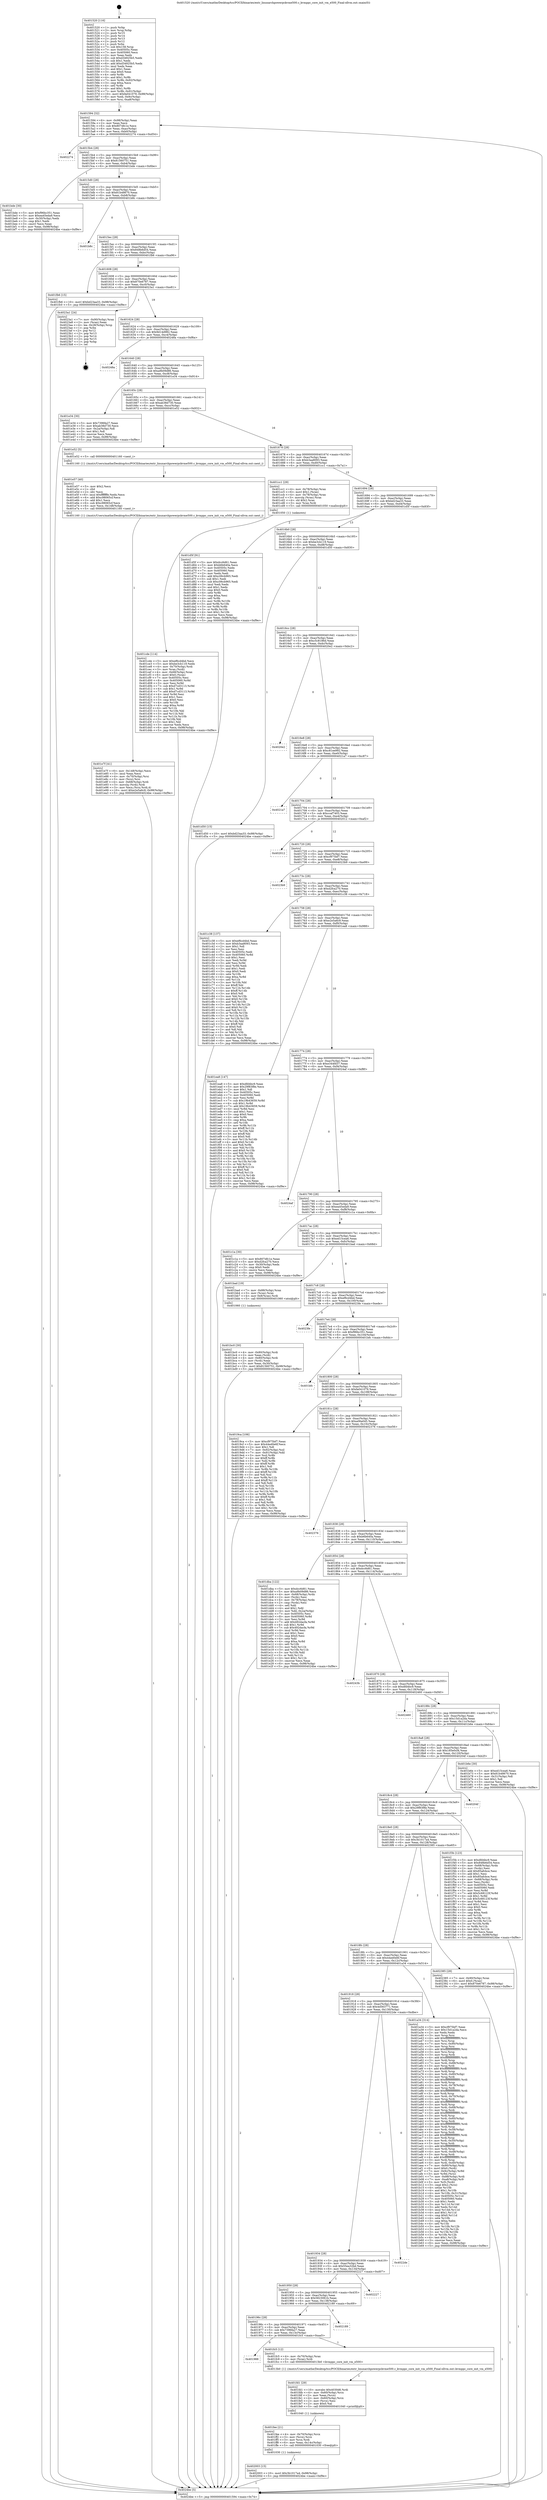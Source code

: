 digraph "0x401520" {
  label = "0x401520 (/mnt/c/Users/mathe/Desktop/tcc/POCII/binaries/extr_linuxarchpowerpckvme500.c_kvmppc_core_init_vm_e500_Final-ollvm.out::main(0))"
  labelloc = "t"
  node[shape=record]

  Entry [label="",width=0.3,height=0.3,shape=circle,fillcolor=black,style=filled]
  "0x401594" [label="{
     0x401594 [32]\l
     | [instrs]\l
     &nbsp;&nbsp;0x401594 \<+6\>: mov -0x98(%rbp),%eax\l
     &nbsp;&nbsp;0x40159a \<+2\>: mov %eax,%ecx\l
     &nbsp;&nbsp;0x40159c \<+6\>: sub $0x807dfc1e,%ecx\l
     &nbsp;&nbsp;0x4015a2 \<+6\>: mov %eax,-0xac(%rbp)\l
     &nbsp;&nbsp;0x4015a8 \<+6\>: mov %ecx,-0xb0(%rbp)\l
     &nbsp;&nbsp;0x4015ae \<+6\>: je 0000000000402274 \<main+0xd54\>\l
  }"]
  "0x402274" [label="{
     0x402274\l
  }", style=dashed]
  "0x4015b4" [label="{
     0x4015b4 [28]\l
     | [instrs]\l
     &nbsp;&nbsp;0x4015b4 \<+5\>: jmp 00000000004015b9 \<main+0x99\>\l
     &nbsp;&nbsp;0x4015b9 \<+6\>: mov -0xac(%rbp),%eax\l
     &nbsp;&nbsp;0x4015bf \<+5\>: sub $0x81560751,%eax\l
     &nbsp;&nbsp;0x4015c4 \<+6\>: mov %eax,-0xb4(%rbp)\l
     &nbsp;&nbsp;0x4015ca \<+6\>: je 0000000000401bde \<main+0x6be\>\l
  }"]
  Exit [label="",width=0.3,height=0.3,shape=circle,fillcolor=black,style=filled,peripheries=2]
  "0x401bde" [label="{
     0x401bde [30]\l
     | [instrs]\l
     &nbsp;&nbsp;0x401bde \<+5\>: mov $0xf96bc351,%eax\l
     &nbsp;&nbsp;0x401be3 \<+5\>: mov $0xea45eda9,%ecx\l
     &nbsp;&nbsp;0x401be8 \<+3\>: mov -0x30(%rbp),%edx\l
     &nbsp;&nbsp;0x401beb \<+3\>: cmp $0x1,%edx\l
     &nbsp;&nbsp;0x401bee \<+3\>: cmovl %ecx,%eax\l
     &nbsp;&nbsp;0x401bf1 \<+6\>: mov %eax,-0x98(%rbp)\l
     &nbsp;&nbsp;0x401bf7 \<+5\>: jmp 00000000004024be \<main+0xf9e\>\l
  }"]
  "0x4015d0" [label="{
     0x4015d0 [28]\l
     | [instrs]\l
     &nbsp;&nbsp;0x4015d0 \<+5\>: jmp 00000000004015d5 \<main+0xb5\>\l
     &nbsp;&nbsp;0x4015d5 \<+6\>: mov -0xac(%rbp),%eax\l
     &nbsp;&nbsp;0x4015db \<+5\>: sub $0x81b48670,%eax\l
     &nbsp;&nbsp;0x4015e0 \<+6\>: mov %eax,-0xb8(%rbp)\l
     &nbsp;&nbsp;0x4015e6 \<+6\>: je 0000000000401b8c \<main+0x66c\>\l
  }"]
  "0x402003" [label="{
     0x402003 [15]\l
     | [instrs]\l
     &nbsp;&nbsp;0x402003 \<+10\>: movl $0x3b1017a4,-0x98(%rbp)\l
     &nbsp;&nbsp;0x40200d \<+5\>: jmp 00000000004024be \<main+0xf9e\>\l
  }"]
  "0x401b8c" [label="{
     0x401b8c\l
  }", style=dashed]
  "0x4015ec" [label="{
     0x4015ec [28]\l
     | [instrs]\l
     &nbsp;&nbsp;0x4015ec \<+5\>: jmp 00000000004015f1 \<main+0xd1\>\l
     &nbsp;&nbsp;0x4015f1 \<+6\>: mov -0xac(%rbp),%eax\l
     &nbsp;&nbsp;0x4015f7 \<+5\>: sub $0x848b6d54,%eax\l
     &nbsp;&nbsp;0x4015fc \<+6\>: mov %eax,-0xbc(%rbp)\l
     &nbsp;&nbsp;0x401602 \<+6\>: je 0000000000401fb6 \<main+0xa96\>\l
  }"]
  "0x401fee" [label="{
     0x401fee [21]\l
     | [instrs]\l
     &nbsp;&nbsp;0x401fee \<+4\>: mov -0x70(%rbp),%rcx\l
     &nbsp;&nbsp;0x401ff2 \<+3\>: mov (%rcx),%rcx\l
     &nbsp;&nbsp;0x401ff5 \<+3\>: mov %rcx,%rdi\l
     &nbsp;&nbsp;0x401ff8 \<+6\>: mov %eax,-0x14c(%rbp)\l
     &nbsp;&nbsp;0x401ffe \<+5\>: call 0000000000401030 \<free@plt\>\l
     | [calls]\l
     &nbsp;&nbsp;0x401030 \{1\} (unknown)\l
  }"]
  "0x401fb6" [label="{
     0x401fb6 [15]\l
     | [instrs]\l
     &nbsp;&nbsp;0x401fb6 \<+10\>: movl $0xbd23aa33,-0x98(%rbp)\l
     &nbsp;&nbsp;0x401fc0 \<+5\>: jmp 00000000004024be \<main+0xf9e\>\l
  }"]
  "0x401608" [label="{
     0x401608 [28]\l
     | [instrs]\l
     &nbsp;&nbsp;0x401608 \<+5\>: jmp 000000000040160d \<main+0xed\>\l
     &nbsp;&nbsp;0x40160d \<+6\>: mov -0xac(%rbp),%eax\l
     &nbsp;&nbsp;0x401613 \<+5\>: sub $0x870e6787,%eax\l
     &nbsp;&nbsp;0x401618 \<+6\>: mov %eax,-0xc0(%rbp)\l
     &nbsp;&nbsp;0x40161e \<+6\>: je 00000000004023a1 \<main+0xe81\>\l
  }"]
  "0x401fd1" [label="{
     0x401fd1 [29]\l
     | [instrs]\l
     &nbsp;&nbsp;0x401fd1 \<+10\>: movabs $0x4030d6,%rdi\l
     &nbsp;&nbsp;0x401fdb \<+4\>: mov -0x60(%rbp),%rcx\l
     &nbsp;&nbsp;0x401fdf \<+2\>: mov %eax,(%rcx)\l
     &nbsp;&nbsp;0x401fe1 \<+4\>: mov -0x60(%rbp),%rcx\l
     &nbsp;&nbsp;0x401fe5 \<+2\>: mov (%rcx),%esi\l
     &nbsp;&nbsp;0x401fe7 \<+2\>: mov $0x0,%al\l
     &nbsp;&nbsp;0x401fe9 \<+5\>: call 0000000000401040 \<printf@plt\>\l
     | [calls]\l
     &nbsp;&nbsp;0x401040 \{1\} (unknown)\l
  }"]
  "0x4023a1" [label="{
     0x4023a1 [24]\l
     | [instrs]\l
     &nbsp;&nbsp;0x4023a1 \<+7\>: mov -0x90(%rbp),%rax\l
     &nbsp;&nbsp;0x4023a8 \<+2\>: mov (%rax),%eax\l
     &nbsp;&nbsp;0x4023aa \<+4\>: lea -0x28(%rbp),%rsp\l
     &nbsp;&nbsp;0x4023ae \<+1\>: pop %rbx\l
     &nbsp;&nbsp;0x4023af \<+2\>: pop %r12\l
     &nbsp;&nbsp;0x4023b1 \<+2\>: pop %r13\l
     &nbsp;&nbsp;0x4023b3 \<+2\>: pop %r14\l
     &nbsp;&nbsp;0x4023b5 \<+2\>: pop %r15\l
     &nbsp;&nbsp;0x4023b7 \<+1\>: pop %rbp\l
     &nbsp;&nbsp;0x4023b8 \<+1\>: ret\l
  }"]
  "0x401624" [label="{
     0x401624 [28]\l
     | [instrs]\l
     &nbsp;&nbsp;0x401624 \<+5\>: jmp 0000000000401629 \<main+0x109\>\l
     &nbsp;&nbsp;0x401629 \<+6\>: mov -0xac(%rbp),%eax\l
     &nbsp;&nbsp;0x40162f \<+5\>: sub $0x9d14d982,%eax\l
     &nbsp;&nbsp;0x401634 \<+6\>: mov %eax,-0xc4(%rbp)\l
     &nbsp;&nbsp;0x40163a \<+6\>: je 000000000040248a \<main+0xf6a\>\l
  }"]
  "0x401988" [label="{
     0x401988\l
  }", style=dashed]
  "0x40248a" [label="{
     0x40248a\l
  }", style=dashed]
  "0x401640" [label="{
     0x401640 [28]\l
     | [instrs]\l
     &nbsp;&nbsp;0x401640 \<+5\>: jmp 0000000000401645 \<main+0x125\>\l
     &nbsp;&nbsp;0x401645 \<+6\>: mov -0xac(%rbp),%eax\l
     &nbsp;&nbsp;0x40164b \<+5\>: sub $0xa9b09d86,%eax\l
     &nbsp;&nbsp;0x401650 \<+6\>: mov %eax,-0xc8(%rbp)\l
     &nbsp;&nbsp;0x401656 \<+6\>: je 0000000000401e34 \<main+0x914\>\l
  }"]
  "0x401fc5" [label="{
     0x401fc5 [12]\l
     | [instrs]\l
     &nbsp;&nbsp;0x401fc5 \<+4\>: mov -0x70(%rbp),%rax\l
     &nbsp;&nbsp;0x401fc9 \<+3\>: mov (%rax),%rdi\l
     &nbsp;&nbsp;0x401fcc \<+5\>: call 00000000004013b0 \<kvmppc_core_init_vm_e500\>\l
     | [calls]\l
     &nbsp;&nbsp;0x4013b0 \{1\} (/mnt/c/Users/mathe/Desktop/tcc/POCII/binaries/extr_linuxarchpowerpckvme500.c_kvmppc_core_init_vm_e500_Final-ollvm.out::kvmppc_core_init_vm_e500)\l
  }"]
  "0x401e34" [label="{
     0x401e34 [30]\l
     | [instrs]\l
     &nbsp;&nbsp;0x401e34 \<+5\>: mov $0x7396fa27,%eax\l
     &nbsp;&nbsp;0x401e39 \<+5\>: mov $0xab38d730,%ecx\l
     &nbsp;&nbsp;0x401e3e \<+3\>: mov -0x2a(%rbp),%dl\l
     &nbsp;&nbsp;0x401e41 \<+3\>: test $0x1,%dl\l
     &nbsp;&nbsp;0x401e44 \<+3\>: cmovne %ecx,%eax\l
     &nbsp;&nbsp;0x401e47 \<+6\>: mov %eax,-0x98(%rbp)\l
     &nbsp;&nbsp;0x401e4d \<+5\>: jmp 00000000004024be \<main+0xf9e\>\l
  }"]
  "0x40165c" [label="{
     0x40165c [28]\l
     | [instrs]\l
     &nbsp;&nbsp;0x40165c \<+5\>: jmp 0000000000401661 \<main+0x141\>\l
     &nbsp;&nbsp;0x401661 \<+6\>: mov -0xac(%rbp),%eax\l
     &nbsp;&nbsp;0x401667 \<+5\>: sub $0xab38d730,%eax\l
     &nbsp;&nbsp;0x40166c \<+6\>: mov %eax,-0xcc(%rbp)\l
     &nbsp;&nbsp;0x401672 \<+6\>: je 0000000000401e52 \<main+0x932\>\l
  }"]
  "0x40196c" [label="{
     0x40196c [28]\l
     | [instrs]\l
     &nbsp;&nbsp;0x40196c \<+5\>: jmp 0000000000401971 \<main+0x451\>\l
     &nbsp;&nbsp;0x401971 \<+6\>: mov -0xac(%rbp),%eax\l
     &nbsp;&nbsp;0x401977 \<+5\>: sub $0x7396fa27,%eax\l
     &nbsp;&nbsp;0x40197c \<+6\>: mov %eax,-0x13c(%rbp)\l
     &nbsp;&nbsp;0x401982 \<+6\>: je 0000000000401fc5 \<main+0xaa5\>\l
  }"]
  "0x401e52" [label="{
     0x401e52 [5]\l
     | [instrs]\l
     &nbsp;&nbsp;0x401e52 \<+5\>: call 0000000000401160 \<next_i\>\l
     | [calls]\l
     &nbsp;&nbsp;0x401160 \{1\} (/mnt/c/Users/mathe/Desktop/tcc/POCII/binaries/extr_linuxarchpowerpckvme500.c_kvmppc_core_init_vm_e500_Final-ollvm.out::next_i)\l
  }"]
  "0x401678" [label="{
     0x401678 [28]\l
     | [instrs]\l
     &nbsp;&nbsp;0x401678 \<+5\>: jmp 000000000040167d \<main+0x15d\>\l
     &nbsp;&nbsp;0x40167d \<+6\>: mov -0xac(%rbp),%eax\l
     &nbsp;&nbsp;0x401683 \<+5\>: sub $0xb3aa8093,%eax\l
     &nbsp;&nbsp;0x401688 \<+6\>: mov %eax,-0xd0(%rbp)\l
     &nbsp;&nbsp;0x40168e \<+6\>: je 0000000000401cc1 \<main+0x7a1\>\l
  }"]
  "0x402189" [label="{
     0x402189\l
  }", style=dashed]
  "0x401cc1" [label="{
     0x401cc1 [29]\l
     | [instrs]\l
     &nbsp;&nbsp;0x401cc1 \<+4\>: mov -0x78(%rbp),%rax\l
     &nbsp;&nbsp;0x401cc5 \<+6\>: movl $0x1,(%rax)\l
     &nbsp;&nbsp;0x401ccb \<+4\>: mov -0x78(%rbp),%rax\l
     &nbsp;&nbsp;0x401ccf \<+3\>: movslq (%rax),%rax\l
     &nbsp;&nbsp;0x401cd2 \<+4\>: shl $0x2,%rax\l
     &nbsp;&nbsp;0x401cd6 \<+3\>: mov %rax,%rdi\l
     &nbsp;&nbsp;0x401cd9 \<+5\>: call 0000000000401050 \<malloc@plt\>\l
     | [calls]\l
     &nbsp;&nbsp;0x401050 \{1\} (unknown)\l
  }"]
  "0x401694" [label="{
     0x401694 [28]\l
     | [instrs]\l
     &nbsp;&nbsp;0x401694 \<+5\>: jmp 0000000000401699 \<main+0x179\>\l
     &nbsp;&nbsp;0x401699 \<+6\>: mov -0xac(%rbp),%eax\l
     &nbsp;&nbsp;0x40169f \<+5\>: sub $0xbd23aa33,%eax\l
     &nbsp;&nbsp;0x4016a4 \<+6\>: mov %eax,-0xd4(%rbp)\l
     &nbsp;&nbsp;0x4016aa \<+6\>: je 0000000000401d5f \<main+0x83f\>\l
  }"]
  "0x401950" [label="{
     0x401950 [28]\l
     | [instrs]\l
     &nbsp;&nbsp;0x401950 \<+5\>: jmp 0000000000401955 \<main+0x435\>\l
     &nbsp;&nbsp;0x401955 \<+6\>: mov -0xac(%rbp),%eax\l
     &nbsp;&nbsp;0x40195b \<+5\>: sub $0x5823061b,%eax\l
     &nbsp;&nbsp;0x401960 \<+6\>: mov %eax,-0x138(%rbp)\l
     &nbsp;&nbsp;0x401966 \<+6\>: je 0000000000402189 \<main+0xc69\>\l
  }"]
  "0x401d5f" [label="{
     0x401d5f [91]\l
     | [instrs]\l
     &nbsp;&nbsp;0x401d5f \<+5\>: mov $0xdcc6d61,%eax\l
     &nbsp;&nbsp;0x401d64 \<+5\>: mov $0xb6b640a,%ecx\l
     &nbsp;&nbsp;0x401d69 \<+7\>: mov 0x40505c,%edx\l
     &nbsp;&nbsp;0x401d70 \<+7\>: mov 0x405060,%esi\l
     &nbsp;&nbsp;0x401d77 \<+2\>: mov %edx,%edi\l
     &nbsp;&nbsp;0x401d79 \<+6\>: add $0xc06cb965,%edi\l
     &nbsp;&nbsp;0x401d7f \<+3\>: sub $0x1,%edi\l
     &nbsp;&nbsp;0x401d82 \<+6\>: sub $0xc06cb965,%edi\l
     &nbsp;&nbsp;0x401d88 \<+3\>: imul %edi,%edx\l
     &nbsp;&nbsp;0x401d8b \<+3\>: and $0x1,%edx\l
     &nbsp;&nbsp;0x401d8e \<+3\>: cmp $0x0,%edx\l
     &nbsp;&nbsp;0x401d91 \<+4\>: sete %r8b\l
     &nbsp;&nbsp;0x401d95 \<+3\>: cmp $0xa,%esi\l
     &nbsp;&nbsp;0x401d98 \<+4\>: setl %r9b\l
     &nbsp;&nbsp;0x401d9c \<+3\>: mov %r8b,%r10b\l
     &nbsp;&nbsp;0x401d9f \<+3\>: and %r9b,%r10b\l
     &nbsp;&nbsp;0x401da2 \<+3\>: xor %r9b,%r8b\l
     &nbsp;&nbsp;0x401da5 \<+3\>: or %r8b,%r10b\l
     &nbsp;&nbsp;0x401da8 \<+4\>: test $0x1,%r10b\l
     &nbsp;&nbsp;0x401dac \<+3\>: cmovne %ecx,%eax\l
     &nbsp;&nbsp;0x401daf \<+6\>: mov %eax,-0x98(%rbp)\l
     &nbsp;&nbsp;0x401db5 \<+5\>: jmp 00000000004024be \<main+0xf9e\>\l
  }"]
  "0x4016b0" [label="{
     0x4016b0 [28]\l
     | [instrs]\l
     &nbsp;&nbsp;0x4016b0 \<+5\>: jmp 00000000004016b5 \<main+0x195\>\l
     &nbsp;&nbsp;0x4016b5 \<+6\>: mov -0xac(%rbp),%eax\l
     &nbsp;&nbsp;0x4016bb \<+5\>: sub $0xbe3cb119,%eax\l
     &nbsp;&nbsp;0x4016c0 \<+6\>: mov %eax,-0xd8(%rbp)\l
     &nbsp;&nbsp;0x4016c6 \<+6\>: je 0000000000401d50 \<main+0x830\>\l
  }"]
  "0x402227" [label="{
     0x402227\l
  }", style=dashed]
  "0x401d50" [label="{
     0x401d50 [15]\l
     | [instrs]\l
     &nbsp;&nbsp;0x401d50 \<+10\>: movl $0xbd23aa33,-0x98(%rbp)\l
     &nbsp;&nbsp;0x401d5a \<+5\>: jmp 00000000004024be \<main+0xf9e\>\l
  }"]
  "0x4016cc" [label="{
     0x4016cc [28]\l
     | [instrs]\l
     &nbsp;&nbsp;0x4016cc \<+5\>: jmp 00000000004016d1 \<main+0x1b1\>\l
     &nbsp;&nbsp;0x4016d1 \<+6\>: mov -0xac(%rbp),%eax\l
     &nbsp;&nbsp;0x4016d7 \<+5\>: sub $0xc5c8186d,%eax\l
     &nbsp;&nbsp;0x4016dc \<+6\>: mov %eax,-0xdc(%rbp)\l
     &nbsp;&nbsp;0x4016e2 \<+6\>: je 00000000004020e2 \<main+0xbc2\>\l
  }"]
  "0x401934" [label="{
     0x401934 [28]\l
     | [instrs]\l
     &nbsp;&nbsp;0x401934 \<+5\>: jmp 0000000000401939 \<main+0x419\>\l
     &nbsp;&nbsp;0x401939 \<+6\>: mov -0xac(%rbp),%eax\l
     &nbsp;&nbsp;0x40193f \<+5\>: sub $0x55ea32bd,%eax\l
     &nbsp;&nbsp;0x401944 \<+6\>: mov %eax,-0x134(%rbp)\l
     &nbsp;&nbsp;0x40194a \<+6\>: je 0000000000402227 \<main+0xd07\>\l
  }"]
  "0x4020e2" [label="{
     0x4020e2\l
  }", style=dashed]
  "0x4016e8" [label="{
     0x4016e8 [28]\l
     | [instrs]\l
     &nbsp;&nbsp;0x4016e8 \<+5\>: jmp 00000000004016ed \<main+0x1cd\>\l
     &nbsp;&nbsp;0x4016ed \<+6\>: mov -0xac(%rbp),%eax\l
     &nbsp;&nbsp;0x4016f3 \<+5\>: sub $0xc81ee992,%eax\l
     &nbsp;&nbsp;0x4016f8 \<+6\>: mov %eax,-0xe0(%rbp)\l
     &nbsp;&nbsp;0x4016fe \<+6\>: je 00000000004021a7 \<main+0xc87\>\l
  }"]
  "0x4022de" [label="{
     0x4022de\l
  }", style=dashed]
  "0x4021a7" [label="{
     0x4021a7\l
  }", style=dashed]
  "0x401704" [label="{
     0x401704 [28]\l
     | [instrs]\l
     &nbsp;&nbsp;0x401704 \<+5\>: jmp 0000000000401709 \<main+0x1e9\>\l
     &nbsp;&nbsp;0x401709 \<+6\>: mov -0xac(%rbp),%eax\l
     &nbsp;&nbsp;0x40170f \<+5\>: sub $0xccaf7403,%eax\l
     &nbsp;&nbsp;0x401714 \<+6\>: mov %eax,-0xe4(%rbp)\l
     &nbsp;&nbsp;0x40171a \<+6\>: je 0000000000402012 \<main+0xaf2\>\l
  }"]
  "0x401e7f" [label="{
     0x401e7f [41]\l
     | [instrs]\l
     &nbsp;&nbsp;0x401e7f \<+6\>: mov -0x148(%rbp),%ecx\l
     &nbsp;&nbsp;0x401e85 \<+3\>: imul %eax,%ecx\l
     &nbsp;&nbsp;0x401e88 \<+4\>: mov -0x70(%rbp),%rsi\l
     &nbsp;&nbsp;0x401e8c \<+3\>: mov (%rsi),%rsi\l
     &nbsp;&nbsp;0x401e8f \<+4\>: mov -0x68(%rbp),%rdi\l
     &nbsp;&nbsp;0x401e93 \<+3\>: movslq (%rdi),%rdi\l
     &nbsp;&nbsp;0x401e96 \<+3\>: mov %ecx,(%rsi,%rdi,4)\l
     &nbsp;&nbsp;0x401e99 \<+10\>: movl $0xe2e5a6c9,-0x98(%rbp)\l
     &nbsp;&nbsp;0x401ea3 \<+5\>: jmp 00000000004024be \<main+0xf9e\>\l
  }"]
  "0x402012" [label="{
     0x402012\l
  }", style=dashed]
  "0x401720" [label="{
     0x401720 [28]\l
     | [instrs]\l
     &nbsp;&nbsp;0x401720 \<+5\>: jmp 0000000000401725 \<main+0x205\>\l
     &nbsp;&nbsp;0x401725 \<+6\>: mov -0xac(%rbp),%eax\l
     &nbsp;&nbsp;0x40172b \<+5\>: sub $0xcf975bf7,%eax\l
     &nbsp;&nbsp;0x401730 \<+6\>: mov %eax,-0xe8(%rbp)\l
     &nbsp;&nbsp;0x401736 \<+6\>: je 00000000004023b9 \<main+0xe99\>\l
  }"]
  "0x401e57" [label="{
     0x401e57 [40]\l
     | [instrs]\l
     &nbsp;&nbsp;0x401e57 \<+5\>: mov $0x2,%ecx\l
     &nbsp;&nbsp;0x401e5c \<+1\>: cltd\l
     &nbsp;&nbsp;0x401e5d \<+2\>: idiv %ecx\l
     &nbsp;&nbsp;0x401e5f \<+6\>: imul $0xfffffffe,%edx,%ecx\l
     &nbsp;&nbsp;0x401e65 \<+6\>: add $0xc98065cf,%ecx\l
     &nbsp;&nbsp;0x401e6b \<+3\>: add $0x1,%ecx\l
     &nbsp;&nbsp;0x401e6e \<+6\>: sub $0xc98065cf,%ecx\l
     &nbsp;&nbsp;0x401e74 \<+6\>: mov %ecx,-0x148(%rbp)\l
     &nbsp;&nbsp;0x401e7a \<+5\>: call 0000000000401160 \<next_i\>\l
     | [calls]\l
     &nbsp;&nbsp;0x401160 \{1\} (/mnt/c/Users/mathe/Desktop/tcc/POCII/binaries/extr_linuxarchpowerpckvme500.c_kvmppc_core_init_vm_e500_Final-ollvm.out::next_i)\l
  }"]
  "0x4023b9" [label="{
     0x4023b9\l
  }", style=dashed]
  "0x40173c" [label="{
     0x40173c [28]\l
     | [instrs]\l
     &nbsp;&nbsp;0x40173c \<+5\>: jmp 0000000000401741 \<main+0x221\>\l
     &nbsp;&nbsp;0x401741 \<+6\>: mov -0xac(%rbp),%eax\l
     &nbsp;&nbsp;0x401747 \<+5\>: sub $0xd2fca270,%eax\l
     &nbsp;&nbsp;0x40174c \<+6\>: mov %eax,-0xec(%rbp)\l
     &nbsp;&nbsp;0x401752 \<+6\>: je 0000000000401c38 \<main+0x718\>\l
  }"]
  "0x401cde" [label="{
     0x401cde [114]\l
     | [instrs]\l
     &nbsp;&nbsp;0x401cde \<+5\>: mov $0xef6cd4bd,%ecx\l
     &nbsp;&nbsp;0x401ce3 \<+5\>: mov $0xbe3cb119,%edx\l
     &nbsp;&nbsp;0x401ce8 \<+4\>: mov -0x70(%rbp),%rdi\l
     &nbsp;&nbsp;0x401cec \<+3\>: mov %rax,(%rdi)\l
     &nbsp;&nbsp;0x401cef \<+4\>: mov -0x68(%rbp),%rax\l
     &nbsp;&nbsp;0x401cf3 \<+6\>: movl $0x0,(%rax)\l
     &nbsp;&nbsp;0x401cf9 \<+7\>: mov 0x40505c,%esi\l
     &nbsp;&nbsp;0x401d00 \<+8\>: mov 0x405060,%r8d\l
     &nbsp;&nbsp;0x401d08 \<+3\>: mov %esi,%r9d\l
     &nbsp;&nbsp;0x401d0b \<+7\>: sub $0xd7cd3113,%r9d\l
     &nbsp;&nbsp;0x401d12 \<+4\>: sub $0x1,%r9d\l
     &nbsp;&nbsp;0x401d16 \<+7\>: add $0xd7cd3113,%r9d\l
     &nbsp;&nbsp;0x401d1d \<+4\>: imul %r9d,%esi\l
     &nbsp;&nbsp;0x401d21 \<+3\>: and $0x1,%esi\l
     &nbsp;&nbsp;0x401d24 \<+3\>: cmp $0x0,%esi\l
     &nbsp;&nbsp;0x401d27 \<+4\>: sete %r10b\l
     &nbsp;&nbsp;0x401d2b \<+4\>: cmp $0xa,%r8d\l
     &nbsp;&nbsp;0x401d2f \<+4\>: setl %r11b\l
     &nbsp;&nbsp;0x401d33 \<+3\>: mov %r10b,%bl\l
     &nbsp;&nbsp;0x401d36 \<+3\>: and %r11b,%bl\l
     &nbsp;&nbsp;0x401d39 \<+3\>: xor %r11b,%r10b\l
     &nbsp;&nbsp;0x401d3c \<+3\>: or %r10b,%bl\l
     &nbsp;&nbsp;0x401d3f \<+3\>: test $0x1,%bl\l
     &nbsp;&nbsp;0x401d42 \<+3\>: cmovne %edx,%ecx\l
     &nbsp;&nbsp;0x401d45 \<+6\>: mov %ecx,-0x98(%rbp)\l
     &nbsp;&nbsp;0x401d4b \<+5\>: jmp 00000000004024be \<main+0xf9e\>\l
  }"]
  "0x401c38" [label="{
     0x401c38 [137]\l
     | [instrs]\l
     &nbsp;&nbsp;0x401c38 \<+5\>: mov $0xef6cd4bd,%eax\l
     &nbsp;&nbsp;0x401c3d \<+5\>: mov $0xb3aa8093,%ecx\l
     &nbsp;&nbsp;0x401c42 \<+2\>: mov $0x1,%dl\l
     &nbsp;&nbsp;0x401c44 \<+2\>: xor %esi,%esi\l
     &nbsp;&nbsp;0x401c46 \<+7\>: mov 0x40505c,%edi\l
     &nbsp;&nbsp;0x401c4d \<+8\>: mov 0x405060,%r8d\l
     &nbsp;&nbsp;0x401c55 \<+3\>: sub $0x1,%esi\l
     &nbsp;&nbsp;0x401c58 \<+3\>: mov %edi,%r9d\l
     &nbsp;&nbsp;0x401c5b \<+3\>: add %esi,%r9d\l
     &nbsp;&nbsp;0x401c5e \<+4\>: imul %r9d,%edi\l
     &nbsp;&nbsp;0x401c62 \<+3\>: and $0x1,%edi\l
     &nbsp;&nbsp;0x401c65 \<+3\>: cmp $0x0,%edi\l
     &nbsp;&nbsp;0x401c68 \<+4\>: sete %r10b\l
     &nbsp;&nbsp;0x401c6c \<+4\>: cmp $0xa,%r8d\l
     &nbsp;&nbsp;0x401c70 \<+4\>: setl %r11b\l
     &nbsp;&nbsp;0x401c74 \<+3\>: mov %r10b,%bl\l
     &nbsp;&nbsp;0x401c77 \<+3\>: xor $0xff,%bl\l
     &nbsp;&nbsp;0x401c7a \<+3\>: mov %r11b,%r14b\l
     &nbsp;&nbsp;0x401c7d \<+4\>: xor $0xff,%r14b\l
     &nbsp;&nbsp;0x401c81 \<+3\>: xor $0x0,%dl\l
     &nbsp;&nbsp;0x401c84 \<+3\>: mov %bl,%r15b\l
     &nbsp;&nbsp;0x401c87 \<+4\>: and $0x0,%r15b\l
     &nbsp;&nbsp;0x401c8b \<+3\>: and %dl,%r10b\l
     &nbsp;&nbsp;0x401c8e \<+3\>: mov %r14b,%r12b\l
     &nbsp;&nbsp;0x401c91 \<+4\>: and $0x0,%r12b\l
     &nbsp;&nbsp;0x401c95 \<+3\>: and %dl,%r11b\l
     &nbsp;&nbsp;0x401c98 \<+3\>: or %r10b,%r15b\l
     &nbsp;&nbsp;0x401c9b \<+3\>: or %r11b,%r12b\l
     &nbsp;&nbsp;0x401c9e \<+3\>: xor %r12b,%r15b\l
     &nbsp;&nbsp;0x401ca1 \<+3\>: or %r14b,%bl\l
     &nbsp;&nbsp;0x401ca4 \<+3\>: xor $0xff,%bl\l
     &nbsp;&nbsp;0x401ca7 \<+3\>: or $0x0,%dl\l
     &nbsp;&nbsp;0x401caa \<+2\>: and %dl,%bl\l
     &nbsp;&nbsp;0x401cac \<+3\>: or %bl,%r15b\l
     &nbsp;&nbsp;0x401caf \<+4\>: test $0x1,%r15b\l
     &nbsp;&nbsp;0x401cb3 \<+3\>: cmovne %ecx,%eax\l
     &nbsp;&nbsp;0x401cb6 \<+6\>: mov %eax,-0x98(%rbp)\l
     &nbsp;&nbsp;0x401cbc \<+5\>: jmp 00000000004024be \<main+0xf9e\>\l
  }"]
  "0x401758" [label="{
     0x401758 [28]\l
     | [instrs]\l
     &nbsp;&nbsp;0x401758 \<+5\>: jmp 000000000040175d \<main+0x23d\>\l
     &nbsp;&nbsp;0x40175d \<+6\>: mov -0xac(%rbp),%eax\l
     &nbsp;&nbsp;0x401763 \<+5\>: sub $0xe2e5a6c9,%eax\l
     &nbsp;&nbsp;0x401768 \<+6\>: mov %eax,-0xf0(%rbp)\l
     &nbsp;&nbsp;0x40176e \<+6\>: je 0000000000401ea8 \<main+0x988\>\l
  }"]
  "0x401bc0" [label="{
     0x401bc0 [30]\l
     | [instrs]\l
     &nbsp;&nbsp;0x401bc0 \<+4\>: mov -0x80(%rbp),%rdi\l
     &nbsp;&nbsp;0x401bc4 \<+2\>: mov %eax,(%rdi)\l
     &nbsp;&nbsp;0x401bc6 \<+4\>: mov -0x80(%rbp),%rdi\l
     &nbsp;&nbsp;0x401bca \<+2\>: mov (%rdi),%eax\l
     &nbsp;&nbsp;0x401bcc \<+3\>: mov %eax,-0x30(%rbp)\l
     &nbsp;&nbsp;0x401bcf \<+10\>: movl $0x81560751,-0x98(%rbp)\l
     &nbsp;&nbsp;0x401bd9 \<+5\>: jmp 00000000004024be \<main+0xf9e\>\l
  }"]
  "0x401ea8" [label="{
     0x401ea8 [147]\l
     | [instrs]\l
     &nbsp;&nbsp;0x401ea8 \<+5\>: mov $0xdfd4bc9,%eax\l
     &nbsp;&nbsp;0x401ead \<+5\>: mov $0x29f83f8e,%ecx\l
     &nbsp;&nbsp;0x401eb2 \<+2\>: mov $0x1,%dl\l
     &nbsp;&nbsp;0x401eb4 \<+7\>: mov 0x40505c,%esi\l
     &nbsp;&nbsp;0x401ebb \<+7\>: mov 0x405060,%edi\l
     &nbsp;&nbsp;0x401ec2 \<+3\>: mov %esi,%r8d\l
     &nbsp;&nbsp;0x401ec5 \<+7\>: sub $0x19b43659,%r8d\l
     &nbsp;&nbsp;0x401ecc \<+4\>: sub $0x1,%r8d\l
     &nbsp;&nbsp;0x401ed0 \<+7\>: add $0x19b43659,%r8d\l
     &nbsp;&nbsp;0x401ed7 \<+4\>: imul %r8d,%esi\l
     &nbsp;&nbsp;0x401edb \<+3\>: and $0x1,%esi\l
     &nbsp;&nbsp;0x401ede \<+3\>: cmp $0x0,%esi\l
     &nbsp;&nbsp;0x401ee1 \<+4\>: sete %r9b\l
     &nbsp;&nbsp;0x401ee5 \<+3\>: cmp $0xa,%edi\l
     &nbsp;&nbsp;0x401ee8 \<+4\>: setl %r10b\l
     &nbsp;&nbsp;0x401eec \<+3\>: mov %r9b,%r11b\l
     &nbsp;&nbsp;0x401eef \<+4\>: xor $0xff,%r11b\l
     &nbsp;&nbsp;0x401ef3 \<+3\>: mov %r10b,%bl\l
     &nbsp;&nbsp;0x401ef6 \<+3\>: xor $0xff,%bl\l
     &nbsp;&nbsp;0x401ef9 \<+3\>: xor $0x0,%dl\l
     &nbsp;&nbsp;0x401efc \<+3\>: mov %r11b,%r14b\l
     &nbsp;&nbsp;0x401eff \<+4\>: and $0x0,%r14b\l
     &nbsp;&nbsp;0x401f03 \<+3\>: and %dl,%r9b\l
     &nbsp;&nbsp;0x401f06 \<+3\>: mov %bl,%r15b\l
     &nbsp;&nbsp;0x401f09 \<+4\>: and $0x0,%r15b\l
     &nbsp;&nbsp;0x401f0d \<+3\>: and %dl,%r10b\l
     &nbsp;&nbsp;0x401f10 \<+3\>: or %r9b,%r14b\l
     &nbsp;&nbsp;0x401f13 \<+3\>: or %r10b,%r15b\l
     &nbsp;&nbsp;0x401f16 \<+3\>: xor %r15b,%r14b\l
     &nbsp;&nbsp;0x401f19 \<+3\>: or %bl,%r11b\l
     &nbsp;&nbsp;0x401f1c \<+4\>: xor $0xff,%r11b\l
     &nbsp;&nbsp;0x401f20 \<+3\>: or $0x0,%dl\l
     &nbsp;&nbsp;0x401f23 \<+3\>: and %dl,%r11b\l
     &nbsp;&nbsp;0x401f26 \<+3\>: or %r11b,%r14b\l
     &nbsp;&nbsp;0x401f29 \<+4\>: test $0x1,%r14b\l
     &nbsp;&nbsp;0x401f2d \<+3\>: cmovne %ecx,%eax\l
     &nbsp;&nbsp;0x401f30 \<+6\>: mov %eax,-0x98(%rbp)\l
     &nbsp;&nbsp;0x401f36 \<+5\>: jmp 00000000004024be \<main+0xf9e\>\l
  }"]
  "0x401774" [label="{
     0x401774 [28]\l
     | [instrs]\l
     &nbsp;&nbsp;0x401774 \<+5\>: jmp 0000000000401779 \<main+0x259\>\l
     &nbsp;&nbsp;0x401779 \<+6\>: mov -0xac(%rbp),%eax\l
     &nbsp;&nbsp;0x40177f \<+5\>: sub $0xe344fd37,%eax\l
     &nbsp;&nbsp;0x401784 \<+6\>: mov %eax,-0xf4(%rbp)\l
     &nbsp;&nbsp;0x40178a \<+6\>: je 00000000004024af \<main+0xf8f\>\l
  }"]
  "0x401918" [label="{
     0x401918 [28]\l
     | [instrs]\l
     &nbsp;&nbsp;0x401918 \<+5\>: jmp 000000000040191d \<main+0x3fd\>\l
     &nbsp;&nbsp;0x40191d \<+6\>: mov -0xac(%rbp),%eax\l
     &nbsp;&nbsp;0x401923 \<+5\>: sub $0x4d563771,%eax\l
     &nbsp;&nbsp;0x401928 \<+6\>: mov %eax,-0x130(%rbp)\l
     &nbsp;&nbsp;0x40192e \<+6\>: je 00000000004022de \<main+0xdbe\>\l
  }"]
  "0x4024af" [label="{
     0x4024af\l
  }", style=dashed]
  "0x401790" [label="{
     0x401790 [28]\l
     | [instrs]\l
     &nbsp;&nbsp;0x401790 \<+5\>: jmp 0000000000401795 \<main+0x275\>\l
     &nbsp;&nbsp;0x401795 \<+6\>: mov -0xac(%rbp),%eax\l
     &nbsp;&nbsp;0x40179b \<+5\>: sub $0xea45eda9,%eax\l
     &nbsp;&nbsp;0x4017a0 \<+6\>: mov %eax,-0xf8(%rbp)\l
     &nbsp;&nbsp;0x4017a6 \<+6\>: je 0000000000401c1a \<main+0x6fa\>\l
  }"]
  "0x401a34" [label="{
     0x401a34 [314]\l
     | [instrs]\l
     &nbsp;&nbsp;0x401a34 \<+5\>: mov $0xcf975bf7,%eax\l
     &nbsp;&nbsp;0x401a39 \<+5\>: mov $0x15d1a2da,%ecx\l
     &nbsp;&nbsp;0x401a3e \<+2\>: xor %edx,%edx\l
     &nbsp;&nbsp;0x401a40 \<+3\>: mov %rsp,%rsi\l
     &nbsp;&nbsp;0x401a43 \<+4\>: add $0xfffffffffffffff0,%rsi\l
     &nbsp;&nbsp;0x401a47 \<+3\>: mov %rsi,%rsp\l
     &nbsp;&nbsp;0x401a4a \<+7\>: mov %rsi,-0x90(%rbp)\l
     &nbsp;&nbsp;0x401a51 \<+3\>: mov %rsp,%rsi\l
     &nbsp;&nbsp;0x401a54 \<+4\>: add $0xfffffffffffffff0,%rsi\l
     &nbsp;&nbsp;0x401a58 \<+3\>: mov %rsi,%rsp\l
     &nbsp;&nbsp;0x401a5b \<+3\>: mov %rsp,%rdi\l
     &nbsp;&nbsp;0x401a5e \<+4\>: add $0xfffffffffffffff0,%rdi\l
     &nbsp;&nbsp;0x401a62 \<+3\>: mov %rdi,%rsp\l
     &nbsp;&nbsp;0x401a65 \<+7\>: mov %rdi,-0x88(%rbp)\l
     &nbsp;&nbsp;0x401a6c \<+3\>: mov %rsp,%rdi\l
     &nbsp;&nbsp;0x401a6f \<+4\>: add $0xfffffffffffffff0,%rdi\l
     &nbsp;&nbsp;0x401a73 \<+3\>: mov %rdi,%rsp\l
     &nbsp;&nbsp;0x401a76 \<+4\>: mov %rdi,-0x80(%rbp)\l
     &nbsp;&nbsp;0x401a7a \<+3\>: mov %rsp,%rdi\l
     &nbsp;&nbsp;0x401a7d \<+4\>: add $0xfffffffffffffff0,%rdi\l
     &nbsp;&nbsp;0x401a81 \<+3\>: mov %rdi,%rsp\l
     &nbsp;&nbsp;0x401a84 \<+4\>: mov %rdi,-0x78(%rbp)\l
     &nbsp;&nbsp;0x401a88 \<+3\>: mov %rsp,%rdi\l
     &nbsp;&nbsp;0x401a8b \<+4\>: add $0xfffffffffffffff0,%rdi\l
     &nbsp;&nbsp;0x401a8f \<+3\>: mov %rdi,%rsp\l
     &nbsp;&nbsp;0x401a92 \<+4\>: mov %rdi,-0x70(%rbp)\l
     &nbsp;&nbsp;0x401a96 \<+3\>: mov %rsp,%rdi\l
     &nbsp;&nbsp;0x401a99 \<+4\>: add $0xfffffffffffffff0,%rdi\l
     &nbsp;&nbsp;0x401a9d \<+3\>: mov %rdi,%rsp\l
     &nbsp;&nbsp;0x401aa0 \<+4\>: mov %rdi,-0x68(%rbp)\l
     &nbsp;&nbsp;0x401aa4 \<+3\>: mov %rsp,%rdi\l
     &nbsp;&nbsp;0x401aa7 \<+4\>: add $0xfffffffffffffff0,%rdi\l
     &nbsp;&nbsp;0x401aab \<+3\>: mov %rdi,%rsp\l
     &nbsp;&nbsp;0x401aae \<+4\>: mov %rdi,-0x60(%rbp)\l
     &nbsp;&nbsp;0x401ab2 \<+3\>: mov %rsp,%rdi\l
     &nbsp;&nbsp;0x401ab5 \<+4\>: add $0xfffffffffffffff0,%rdi\l
     &nbsp;&nbsp;0x401ab9 \<+3\>: mov %rdi,%rsp\l
     &nbsp;&nbsp;0x401abc \<+4\>: mov %rdi,-0x58(%rbp)\l
     &nbsp;&nbsp;0x401ac0 \<+3\>: mov %rsp,%rdi\l
     &nbsp;&nbsp;0x401ac3 \<+4\>: add $0xfffffffffffffff0,%rdi\l
     &nbsp;&nbsp;0x401ac7 \<+3\>: mov %rdi,%rsp\l
     &nbsp;&nbsp;0x401aca \<+4\>: mov %rdi,-0x50(%rbp)\l
     &nbsp;&nbsp;0x401ace \<+3\>: mov %rsp,%rdi\l
     &nbsp;&nbsp;0x401ad1 \<+4\>: add $0xfffffffffffffff0,%rdi\l
     &nbsp;&nbsp;0x401ad5 \<+3\>: mov %rdi,%rsp\l
     &nbsp;&nbsp;0x401ad8 \<+4\>: mov %rdi,-0x48(%rbp)\l
     &nbsp;&nbsp;0x401adc \<+3\>: mov %rsp,%rdi\l
     &nbsp;&nbsp;0x401adf \<+4\>: add $0xfffffffffffffff0,%rdi\l
     &nbsp;&nbsp;0x401ae3 \<+3\>: mov %rdi,%rsp\l
     &nbsp;&nbsp;0x401ae6 \<+4\>: mov %rdi,-0x40(%rbp)\l
     &nbsp;&nbsp;0x401aea \<+7\>: mov -0x90(%rbp),%rdi\l
     &nbsp;&nbsp;0x401af1 \<+6\>: movl $0x0,(%rdi)\l
     &nbsp;&nbsp;0x401af7 \<+7\>: mov -0x9c(%rbp),%r8d\l
     &nbsp;&nbsp;0x401afe \<+3\>: mov %r8d,(%rsi)\l
     &nbsp;&nbsp;0x401b01 \<+7\>: mov -0x88(%rbp),%rdi\l
     &nbsp;&nbsp;0x401b08 \<+7\>: mov -0xa8(%rbp),%r9\l
     &nbsp;&nbsp;0x401b0f \<+3\>: mov %r9,(%rdi)\l
     &nbsp;&nbsp;0x401b12 \<+3\>: cmpl $0x2,(%rsi)\l
     &nbsp;&nbsp;0x401b15 \<+4\>: setne %r10b\l
     &nbsp;&nbsp;0x401b19 \<+4\>: and $0x1,%r10b\l
     &nbsp;&nbsp;0x401b1d \<+4\>: mov %r10b,-0x31(%rbp)\l
     &nbsp;&nbsp;0x401b21 \<+8\>: mov 0x40505c,%r11d\l
     &nbsp;&nbsp;0x401b29 \<+7\>: mov 0x405060,%ebx\l
     &nbsp;&nbsp;0x401b30 \<+3\>: sub $0x1,%edx\l
     &nbsp;&nbsp;0x401b33 \<+3\>: mov %r11d,%r14d\l
     &nbsp;&nbsp;0x401b36 \<+3\>: add %edx,%r14d\l
     &nbsp;&nbsp;0x401b39 \<+4\>: imul %r14d,%r11d\l
     &nbsp;&nbsp;0x401b3d \<+4\>: and $0x1,%r11d\l
     &nbsp;&nbsp;0x401b41 \<+4\>: cmp $0x0,%r11d\l
     &nbsp;&nbsp;0x401b45 \<+4\>: sete %r10b\l
     &nbsp;&nbsp;0x401b49 \<+3\>: cmp $0xa,%ebx\l
     &nbsp;&nbsp;0x401b4c \<+4\>: setl %r15b\l
     &nbsp;&nbsp;0x401b50 \<+3\>: mov %r10b,%r12b\l
     &nbsp;&nbsp;0x401b53 \<+3\>: and %r15b,%r12b\l
     &nbsp;&nbsp;0x401b56 \<+3\>: xor %r15b,%r10b\l
     &nbsp;&nbsp;0x401b59 \<+3\>: or %r10b,%r12b\l
     &nbsp;&nbsp;0x401b5c \<+4\>: test $0x1,%r12b\l
     &nbsp;&nbsp;0x401b60 \<+3\>: cmovne %ecx,%eax\l
     &nbsp;&nbsp;0x401b63 \<+6\>: mov %eax,-0x98(%rbp)\l
     &nbsp;&nbsp;0x401b69 \<+5\>: jmp 00000000004024be \<main+0xf9e\>\l
  }"]
  "0x401c1a" [label="{
     0x401c1a [30]\l
     | [instrs]\l
     &nbsp;&nbsp;0x401c1a \<+5\>: mov $0x807dfc1e,%eax\l
     &nbsp;&nbsp;0x401c1f \<+5\>: mov $0xd2fca270,%ecx\l
     &nbsp;&nbsp;0x401c24 \<+3\>: mov -0x30(%rbp),%edx\l
     &nbsp;&nbsp;0x401c27 \<+3\>: cmp $0x0,%edx\l
     &nbsp;&nbsp;0x401c2a \<+3\>: cmove %ecx,%eax\l
     &nbsp;&nbsp;0x401c2d \<+6\>: mov %eax,-0x98(%rbp)\l
     &nbsp;&nbsp;0x401c33 \<+5\>: jmp 00000000004024be \<main+0xf9e\>\l
  }"]
  "0x4017ac" [label="{
     0x4017ac [28]\l
     | [instrs]\l
     &nbsp;&nbsp;0x4017ac \<+5\>: jmp 00000000004017b1 \<main+0x291\>\l
     &nbsp;&nbsp;0x4017b1 \<+6\>: mov -0xac(%rbp),%eax\l
     &nbsp;&nbsp;0x4017b7 \<+5\>: sub $0xed15cea6,%eax\l
     &nbsp;&nbsp;0x4017bc \<+6\>: mov %eax,-0xfc(%rbp)\l
     &nbsp;&nbsp;0x4017c2 \<+6\>: je 0000000000401bad \<main+0x68d\>\l
  }"]
  "0x4018fc" [label="{
     0x4018fc [28]\l
     | [instrs]\l
     &nbsp;&nbsp;0x4018fc \<+5\>: jmp 0000000000401901 \<main+0x3e1\>\l
     &nbsp;&nbsp;0x401901 \<+6\>: mov -0xac(%rbp),%eax\l
     &nbsp;&nbsp;0x401907 \<+5\>: sub $0x44ed0e6f,%eax\l
     &nbsp;&nbsp;0x40190c \<+6\>: mov %eax,-0x12c(%rbp)\l
     &nbsp;&nbsp;0x401912 \<+6\>: je 0000000000401a34 \<main+0x514\>\l
  }"]
  "0x401bad" [label="{
     0x401bad [19]\l
     | [instrs]\l
     &nbsp;&nbsp;0x401bad \<+7\>: mov -0x88(%rbp),%rax\l
     &nbsp;&nbsp;0x401bb4 \<+3\>: mov (%rax),%rax\l
     &nbsp;&nbsp;0x401bb7 \<+4\>: mov 0x8(%rax),%rdi\l
     &nbsp;&nbsp;0x401bbb \<+5\>: call 0000000000401060 \<atoi@plt\>\l
     | [calls]\l
     &nbsp;&nbsp;0x401060 \{1\} (unknown)\l
  }"]
  "0x4017c8" [label="{
     0x4017c8 [28]\l
     | [instrs]\l
     &nbsp;&nbsp;0x4017c8 \<+5\>: jmp 00000000004017cd \<main+0x2ad\>\l
     &nbsp;&nbsp;0x4017cd \<+6\>: mov -0xac(%rbp),%eax\l
     &nbsp;&nbsp;0x4017d3 \<+5\>: sub $0xef6cd4bd,%eax\l
     &nbsp;&nbsp;0x4017d8 \<+6\>: mov %eax,-0x100(%rbp)\l
     &nbsp;&nbsp;0x4017de \<+6\>: je 00000000004023fe \<main+0xede\>\l
  }"]
  "0x402385" [label="{
     0x402385 [28]\l
     | [instrs]\l
     &nbsp;&nbsp;0x402385 \<+7\>: mov -0x90(%rbp),%rax\l
     &nbsp;&nbsp;0x40238c \<+6\>: movl $0x0,(%rax)\l
     &nbsp;&nbsp;0x402392 \<+10\>: movl $0x870e6787,-0x98(%rbp)\l
     &nbsp;&nbsp;0x40239c \<+5\>: jmp 00000000004024be \<main+0xf9e\>\l
  }"]
  "0x4023fe" [label="{
     0x4023fe\l
  }", style=dashed]
  "0x4017e4" [label="{
     0x4017e4 [28]\l
     | [instrs]\l
     &nbsp;&nbsp;0x4017e4 \<+5\>: jmp 00000000004017e9 \<main+0x2c9\>\l
     &nbsp;&nbsp;0x4017e9 \<+6\>: mov -0xac(%rbp),%eax\l
     &nbsp;&nbsp;0x4017ef \<+5\>: sub $0xf96bc351,%eax\l
     &nbsp;&nbsp;0x4017f4 \<+6\>: mov %eax,-0x104(%rbp)\l
     &nbsp;&nbsp;0x4017fa \<+6\>: je 0000000000401bfc \<main+0x6dc\>\l
  }"]
  "0x4018e0" [label="{
     0x4018e0 [28]\l
     | [instrs]\l
     &nbsp;&nbsp;0x4018e0 \<+5\>: jmp 00000000004018e5 \<main+0x3c5\>\l
     &nbsp;&nbsp;0x4018e5 \<+6\>: mov -0xac(%rbp),%eax\l
     &nbsp;&nbsp;0x4018eb \<+5\>: sub $0x3b1017a4,%eax\l
     &nbsp;&nbsp;0x4018f0 \<+6\>: mov %eax,-0x128(%rbp)\l
     &nbsp;&nbsp;0x4018f6 \<+6\>: je 0000000000402385 \<main+0xe65\>\l
  }"]
  "0x401bfc" [label="{
     0x401bfc\l
  }", style=dashed]
  "0x401800" [label="{
     0x401800 [28]\l
     | [instrs]\l
     &nbsp;&nbsp;0x401800 \<+5\>: jmp 0000000000401805 \<main+0x2e5\>\l
     &nbsp;&nbsp;0x401805 \<+6\>: mov -0xac(%rbp),%eax\l
     &nbsp;&nbsp;0x40180b \<+5\>: sub $0xfa041079,%eax\l
     &nbsp;&nbsp;0x401810 \<+6\>: mov %eax,-0x108(%rbp)\l
     &nbsp;&nbsp;0x401816 \<+6\>: je 00000000004019ca \<main+0x4aa\>\l
  }"]
  "0x401f3b" [label="{
     0x401f3b [123]\l
     | [instrs]\l
     &nbsp;&nbsp;0x401f3b \<+5\>: mov $0xdfd4bc9,%eax\l
     &nbsp;&nbsp;0x401f40 \<+5\>: mov $0x848b6d54,%ecx\l
     &nbsp;&nbsp;0x401f45 \<+4\>: mov -0x68(%rbp),%rdx\l
     &nbsp;&nbsp;0x401f49 \<+2\>: mov (%rdx),%esi\l
     &nbsp;&nbsp;0x401f4b \<+6\>: add $0x85afcbce,%esi\l
     &nbsp;&nbsp;0x401f51 \<+3\>: add $0x1,%esi\l
     &nbsp;&nbsp;0x401f54 \<+6\>: sub $0x85afcbce,%esi\l
     &nbsp;&nbsp;0x401f5a \<+4\>: mov -0x68(%rbp),%rdx\l
     &nbsp;&nbsp;0x401f5e \<+2\>: mov %esi,(%rdx)\l
     &nbsp;&nbsp;0x401f60 \<+7\>: mov 0x40505c,%esi\l
     &nbsp;&nbsp;0x401f67 \<+7\>: mov 0x405060,%edi\l
     &nbsp;&nbsp;0x401f6e \<+3\>: mov %esi,%r8d\l
     &nbsp;&nbsp;0x401f71 \<+7\>: add $0x5c68123f,%r8d\l
     &nbsp;&nbsp;0x401f78 \<+4\>: sub $0x1,%r8d\l
     &nbsp;&nbsp;0x401f7c \<+7\>: sub $0x5c68123f,%r8d\l
     &nbsp;&nbsp;0x401f83 \<+4\>: imul %r8d,%esi\l
     &nbsp;&nbsp;0x401f87 \<+3\>: and $0x1,%esi\l
     &nbsp;&nbsp;0x401f8a \<+3\>: cmp $0x0,%esi\l
     &nbsp;&nbsp;0x401f8d \<+4\>: sete %r9b\l
     &nbsp;&nbsp;0x401f91 \<+3\>: cmp $0xa,%edi\l
     &nbsp;&nbsp;0x401f94 \<+4\>: setl %r10b\l
     &nbsp;&nbsp;0x401f98 \<+3\>: mov %r9b,%r11b\l
     &nbsp;&nbsp;0x401f9b \<+3\>: and %r10b,%r11b\l
     &nbsp;&nbsp;0x401f9e \<+3\>: xor %r10b,%r9b\l
     &nbsp;&nbsp;0x401fa1 \<+3\>: or %r9b,%r11b\l
     &nbsp;&nbsp;0x401fa4 \<+4\>: test $0x1,%r11b\l
     &nbsp;&nbsp;0x401fa8 \<+3\>: cmovne %ecx,%eax\l
     &nbsp;&nbsp;0x401fab \<+6\>: mov %eax,-0x98(%rbp)\l
     &nbsp;&nbsp;0x401fb1 \<+5\>: jmp 00000000004024be \<main+0xf9e\>\l
  }"]
  "0x4019ca" [label="{
     0x4019ca [106]\l
     | [instrs]\l
     &nbsp;&nbsp;0x4019ca \<+5\>: mov $0xcf975bf7,%eax\l
     &nbsp;&nbsp;0x4019cf \<+5\>: mov $0x44ed0e6f,%ecx\l
     &nbsp;&nbsp;0x4019d4 \<+2\>: mov $0x1,%dl\l
     &nbsp;&nbsp;0x4019d6 \<+7\>: mov -0x92(%rbp),%sil\l
     &nbsp;&nbsp;0x4019dd \<+7\>: mov -0x91(%rbp),%dil\l
     &nbsp;&nbsp;0x4019e4 \<+3\>: mov %sil,%r8b\l
     &nbsp;&nbsp;0x4019e7 \<+4\>: xor $0xff,%r8b\l
     &nbsp;&nbsp;0x4019eb \<+3\>: mov %dil,%r9b\l
     &nbsp;&nbsp;0x4019ee \<+4\>: xor $0xff,%r9b\l
     &nbsp;&nbsp;0x4019f2 \<+3\>: xor $0x1,%dl\l
     &nbsp;&nbsp;0x4019f5 \<+3\>: mov %r8b,%r10b\l
     &nbsp;&nbsp;0x4019f8 \<+4\>: and $0xff,%r10b\l
     &nbsp;&nbsp;0x4019fc \<+3\>: and %dl,%sil\l
     &nbsp;&nbsp;0x4019ff \<+3\>: mov %r9b,%r11b\l
     &nbsp;&nbsp;0x401a02 \<+4\>: and $0xff,%r11b\l
     &nbsp;&nbsp;0x401a06 \<+3\>: and %dl,%dil\l
     &nbsp;&nbsp;0x401a09 \<+3\>: or %sil,%r10b\l
     &nbsp;&nbsp;0x401a0c \<+3\>: or %dil,%r11b\l
     &nbsp;&nbsp;0x401a0f \<+3\>: xor %r11b,%r10b\l
     &nbsp;&nbsp;0x401a12 \<+3\>: or %r9b,%r8b\l
     &nbsp;&nbsp;0x401a15 \<+4\>: xor $0xff,%r8b\l
     &nbsp;&nbsp;0x401a19 \<+3\>: or $0x1,%dl\l
     &nbsp;&nbsp;0x401a1c \<+3\>: and %dl,%r8b\l
     &nbsp;&nbsp;0x401a1f \<+3\>: or %r8b,%r10b\l
     &nbsp;&nbsp;0x401a22 \<+4\>: test $0x1,%r10b\l
     &nbsp;&nbsp;0x401a26 \<+3\>: cmovne %ecx,%eax\l
     &nbsp;&nbsp;0x401a29 \<+6\>: mov %eax,-0x98(%rbp)\l
     &nbsp;&nbsp;0x401a2f \<+5\>: jmp 00000000004024be \<main+0xf9e\>\l
  }"]
  "0x40181c" [label="{
     0x40181c [28]\l
     | [instrs]\l
     &nbsp;&nbsp;0x40181c \<+5\>: jmp 0000000000401821 \<main+0x301\>\l
     &nbsp;&nbsp;0x401821 \<+6\>: mov -0xac(%rbp),%eax\l
     &nbsp;&nbsp;0x401827 \<+5\>: sub $0xa06a045,%eax\l
     &nbsp;&nbsp;0x40182c \<+6\>: mov %eax,-0x10c(%rbp)\l
     &nbsp;&nbsp;0x401832 \<+6\>: je 0000000000402376 \<main+0xe56\>\l
  }"]
  "0x4024be" [label="{
     0x4024be [5]\l
     | [instrs]\l
     &nbsp;&nbsp;0x4024be \<+5\>: jmp 0000000000401594 \<main+0x74\>\l
  }"]
  "0x401520" [label="{
     0x401520 [116]\l
     | [instrs]\l
     &nbsp;&nbsp;0x401520 \<+1\>: push %rbp\l
     &nbsp;&nbsp;0x401521 \<+3\>: mov %rsp,%rbp\l
     &nbsp;&nbsp;0x401524 \<+2\>: push %r15\l
     &nbsp;&nbsp;0x401526 \<+2\>: push %r14\l
     &nbsp;&nbsp;0x401528 \<+2\>: push %r13\l
     &nbsp;&nbsp;0x40152a \<+2\>: push %r12\l
     &nbsp;&nbsp;0x40152c \<+1\>: push %rbx\l
     &nbsp;&nbsp;0x40152d \<+7\>: sub $0x158,%rsp\l
     &nbsp;&nbsp;0x401534 \<+7\>: mov 0x40505c,%eax\l
     &nbsp;&nbsp;0x40153b \<+7\>: mov 0x405060,%ecx\l
     &nbsp;&nbsp;0x401542 \<+2\>: mov %eax,%edx\l
     &nbsp;&nbsp;0x401544 \<+6\>: sub $0xd34925b5,%edx\l
     &nbsp;&nbsp;0x40154a \<+3\>: sub $0x1,%edx\l
     &nbsp;&nbsp;0x40154d \<+6\>: add $0xd34925b5,%edx\l
     &nbsp;&nbsp;0x401553 \<+3\>: imul %edx,%eax\l
     &nbsp;&nbsp;0x401556 \<+3\>: and $0x1,%eax\l
     &nbsp;&nbsp;0x401559 \<+3\>: cmp $0x0,%eax\l
     &nbsp;&nbsp;0x40155c \<+4\>: sete %r8b\l
     &nbsp;&nbsp;0x401560 \<+4\>: and $0x1,%r8b\l
     &nbsp;&nbsp;0x401564 \<+7\>: mov %r8b,-0x92(%rbp)\l
     &nbsp;&nbsp;0x40156b \<+3\>: cmp $0xa,%ecx\l
     &nbsp;&nbsp;0x40156e \<+4\>: setl %r8b\l
     &nbsp;&nbsp;0x401572 \<+4\>: and $0x1,%r8b\l
     &nbsp;&nbsp;0x401576 \<+7\>: mov %r8b,-0x91(%rbp)\l
     &nbsp;&nbsp;0x40157d \<+10\>: movl $0xfa041079,-0x98(%rbp)\l
     &nbsp;&nbsp;0x401587 \<+6\>: mov %edi,-0x9c(%rbp)\l
     &nbsp;&nbsp;0x40158d \<+7\>: mov %rsi,-0xa8(%rbp)\l
  }"]
  "0x4018c4" [label="{
     0x4018c4 [28]\l
     | [instrs]\l
     &nbsp;&nbsp;0x4018c4 \<+5\>: jmp 00000000004018c9 \<main+0x3a9\>\l
     &nbsp;&nbsp;0x4018c9 \<+6\>: mov -0xac(%rbp),%eax\l
     &nbsp;&nbsp;0x4018cf \<+5\>: sub $0x29f83f8e,%eax\l
     &nbsp;&nbsp;0x4018d4 \<+6\>: mov %eax,-0x124(%rbp)\l
     &nbsp;&nbsp;0x4018da \<+6\>: je 0000000000401f3b \<main+0xa1b\>\l
  }"]
  "0x402376" [label="{
     0x402376\l
  }", style=dashed]
  "0x401838" [label="{
     0x401838 [28]\l
     | [instrs]\l
     &nbsp;&nbsp;0x401838 \<+5\>: jmp 000000000040183d \<main+0x31d\>\l
     &nbsp;&nbsp;0x40183d \<+6\>: mov -0xac(%rbp),%eax\l
     &nbsp;&nbsp;0x401843 \<+5\>: sub $0xb6b640a,%eax\l
     &nbsp;&nbsp;0x401848 \<+6\>: mov %eax,-0x110(%rbp)\l
     &nbsp;&nbsp;0x40184e \<+6\>: je 0000000000401dba \<main+0x89a\>\l
  }"]
  "0x40204f" [label="{
     0x40204f\l
  }", style=dashed]
  "0x401dba" [label="{
     0x401dba [122]\l
     | [instrs]\l
     &nbsp;&nbsp;0x401dba \<+5\>: mov $0xdcc6d61,%eax\l
     &nbsp;&nbsp;0x401dbf \<+5\>: mov $0xa9b09d86,%ecx\l
     &nbsp;&nbsp;0x401dc4 \<+4\>: mov -0x68(%rbp),%rdx\l
     &nbsp;&nbsp;0x401dc8 \<+2\>: mov (%rdx),%esi\l
     &nbsp;&nbsp;0x401dca \<+4\>: mov -0x78(%rbp),%rdx\l
     &nbsp;&nbsp;0x401dce \<+2\>: cmp (%rdx),%esi\l
     &nbsp;&nbsp;0x401dd0 \<+4\>: setl %dil\l
     &nbsp;&nbsp;0x401dd4 \<+4\>: and $0x1,%dil\l
     &nbsp;&nbsp;0x401dd8 \<+4\>: mov %dil,-0x2a(%rbp)\l
     &nbsp;&nbsp;0x401ddc \<+7\>: mov 0x40505c,%esi\l
     &nbsp;&nbsp;0x401de3 \<+8\>: mov 0x405060,%r8d\l
     &nbsp;&nbsp;0x401deb \<+3\>: mov %esi,%r9d\l
     &nbsp;&nbsp;0x401dee \<+7\>: add $0x492dacfa,%r9d\l
     &nbsp;&nbsp;0x401df5 \<+4\>: sub $0x1,%r9d\l
     &nbsp;&nbsp;0x401df9 \<+7\>: sub $0x492dacfa,%r9d\l
     &nbsp;&nbsp;0x401e00 \<+4\>: imul %r9d,%esi\l
     &nbsp;&nbsp;0x401e04 \<+3\>: and $0x1,%esi\l
     &nbsp;&nbsp;0x401e07 \<+3\>: cmp $0x0,%esi\l
     &nbsp;&nbsp;0x401e0a \<+4\>: sete %dil\l
     &nbsp;&nbsp;0x401e0e \<+4\>: cmp $0xa,%r8d\l
     &nbsp;&nbsp;0x401e12 \<+4\>: setl %r10b\l
     &nbsp;&nbsp;0x401e16 \<+3\>: mov %dil,%r11b\l
     &nbsp;&nbsp;0x401e19 \<+3\>: and %r10b,%r11b\l
     &nbsp;&nbsp;0x401e1c \<+3\>: xor %r10b,%dil\l
     &nbsp;&nbsp;0x401e1f \<+3\>: or %dil,%r11b\l
     &nbsp;&nbsp;0x401e22 \<+4\>: test $0x1,%r11b\l
     &nbsp;&nbsp;0x401e26 \<+3\>: cmovne %ecx,%eax\l
     &nbsp;&nbsp;0x401e29 \<+6\>: mov %eax,-0x98(%rbp)\l
     &nbsp;&nbsp;0x401e2f \<+5\>: jmp 00000000004024be \<main+0xf9e\>\l
  }"]
  "0x401854" [label="{
     0x401854 [28]\l
     | [instrs]\l
     &nbsp;&nbsp;0x401854 \<+5\>: jmp 0000000000401859 \<main+0x339\>\l
     &nbsp;&nbsp;0x401859 \<+6\>: mov -0xac(%rbp),%eax\l
     &nbsp;&nbsp;0x40185f \<+5\>: sub $0xdcc6d61,%eax\l
     &nbsp;&nbsp;0x401864 \<+6\>: mov %eax,-0x114(%rbp)\l
     &nbsp;&nbsp;0x40186a \<+6\>: je 000000000040243b \<main+0xf1b\>\l
  }"]
  "0x4018a8" [label="{
     0x4018a8 [28]\l
     | [instrs]\l
     &nbsp;&nbsp;0x4018a8 \<+5\>: jmp 00000000004018ad \<main+0x38d\>\l
     &nbsp;&nbsp;0x4018ad \<+6\>: mov -0xac(%rbp),%eax\l
     &nbsp;&nbsp;0x4018b3 \<+5\>: sub $0x185e0cf4,%eax\l
     &nbsp;&nbsp;0x4018b8 \<+6\>: mov %eax,-0x120(%rbp)\l
     &nbsp;&nbsp;0x4018be \<+6\>: je 000000000040204f \<main+0xb2f\>\l
  }"]
  "0x40243b" [label="{
     0x40243b\l
  }", style=dashed]
  "0x401870" [label="{
     0x401870 [28]\l
     | [instrs]\l
     &nbsp;&nbsp;0x401870 \<+5\>: jmp 0000000000401875 \<main+0x355\>\l
     &nbsp;&nbsp;0x401875 \<+6\>: mov -0xac(%rbp),%eax\l
     &nbsp;&nbsp;0x40187b \<+5\>: sub $0xdfd4bc9,%eax\l
     &nbsp;&nbsp;0x401880 \<+6\>: mov %eax,-0x118(%rbp)\l
     &nbsp;&nbsp;0x401886 \<+6\>: je 0000000000402460 \<main+0xf40\>\l
  }"]
  "0x401b6e" [label="{
     0x401b6e [30]\l
     | [instrs]\l
     &nbsp;&nbsp;0x401b6e \<+5\>: mov $0xed15cea6,%eax\l
     &nbsp;&nbsp;0x401b73 \<+5\>: mov $0x81b48670,%ecx\l
     &nbsp;&nbsp;0x401b78 \<+3\>: mov -0x31(%rbp),%dl\l
     &nbsp;&nbsp;0x401b7b \<+3\>: test $0x1,%dl\l
     &nbsp;&nbsp;0x401b7e \<+3\>: cmovne %ecx,%eax\l
     &nbsp;&nbsp;0x401b81 \<+6\>: mov %eax,-0x98(%rbp)\l
     &nbsp;&nbsp;0x401b87 \<+5\>: jmp 00000000004024be \<main+0xf9e\>\l
  }"]
  "0x402460" [label="{
     0x402460\l
  }", style=dashed]
  "0x40188c" [label="{
     0x40188c [28]\l
     | [instrs]\l
     &nbsp;&nbsp;0x40188c \<+5\>: jmp 0000000000401891 \<main+0x371\>\l
     &nbsp;&nbsp;0x401891 \<+6\>: mov -0xac(%rbp),%eax\l
     &nbsp;&nbsp;0x401897 \<+5\>: sub $0x15d1a2da,%eax\l
     &nbsp;&nbsp;0x40189c \<+6\>: mov %eax,-0x11c(%rbp)\l
     &nbsp;&nbsp;0x4018a2 \<+6\>: je 0000000000401b6e \<main+0x64e\>\l
  }"]
  Entry -> "0x401520" [label=" 1"]
  "0x401594" -> "0x402274" [label=" 0"]
  "0x401594" -> "0x4015b4" [label=" 22"]
  "0x4023a1" -> Exit [label=" 1"]
  "0x4015b4" -> "0x401bde" [label=" 1"]
  "0x4015b4" -> "0x4015d0" [label=" 21"]
  "0x402385" -> "0x4024be" [label=" 1"]
  "0x4015d0" -> "0x401b8c" [label=" 0"]
  "0x4015d0" -> "0x4015ec" [label=" 21"]
  "0x402003" -> "0x4024be" [label=" 1"]
  "0x4015ec" -> "0x401fb6" [label=" 1"]
  "0x4015ec" -> "0x401608" [label=" 20"]
  "0x401fee" -> "0x402003" [label=" 1"]
  "0x401608" -> "0x4023a1" [label=" 1"]
  "0x401608" -> "0x401624" [label=" 19"]
  "0x401fd1" -> "0x401fee" [label=" 1"]
  "0x401624" -> "0x40248a" [label=" 0"]
  "0x401624" -> "0x401640" [label=" 19"]
  "0x401fc5" -> "0x401fd1" [label=" 1"]
  "0x401640" -> "0x401e34" [label=" 2"]
  "0x401640" -> "0x40165c" [label=" 17"]
  "0x40196c" -> "0x401988" [label=" 0"]
  "0x40165c" -> "0x401e52" [label=" 1"]
  "0x40165c" -> "0x401678" [label=" 16"]
  "0x40196c" -> "0x401fc5" [label=" 1"]
  "0x401678" -> "0x401cc1" [label=" 1"]
  "0x401678" -> "0x401694" [label=" 15"]
  "0x401950" -> "0x40196c" [label=" 1"]
  "0x401694" -> "0x401d5f" [label=" 2"]
  "0x401694" -> "0x4016b0" [label=" 13"]
  "0x401950" -> "0x402189" [label=" 0"]
  "0x4016b0" -> "0x401d50" [label=" 1"]
  "0x4016b0" -> "0x4016cc" [label=" 12"]
  "0x401934" -> "0x401950" [label=" 1"]
  "0x4016cc" -> "0x4020e2" [label=" 0"]
  "0x4016cc" -> "0x4016e8" [label=" 12"]
  "0x401934" -> "0x402227" [label=" 0"]
  "0x4016e8" -> "0x4021a7" [label=" 0"]
  "0x4016e8" -> "0x401704" [label=" 12"]
  "0x401918" -> "0x401934" [label=" 1"]
  "0x401704" -> "0x402012" [label=" 0"]
  "0x401704" -> "0x401720" [label=" 12"]
  "0x401918" -> "0x4022de" [label=" 0"]
  "0x401720" -> "0x4023b9" [label=" 0"]
  "0x401720" -> "0x40173c" [label=" 12"]
  "0x401fb6" -> "0x4024be" [label=" 1"]
  "0x40173c" -> "0x401c38" [label=" 1"]
  "0x40173c" -> "0x401758" [label=" 11"]
  "0x401f3b" -> "0x4024be" [label=" 1"]
  "0x401758" -> "0x401ea8" [label=" 1"]
  "0x401758" -> "0x401774" [label=" 10"]
  "0x401ea8" -> "0x4024be" [label=" 1"]
  "0x401774" -> "0x4024af" [label=" 0"]
  "0x401774" -> "0x401790" [label=" 10"]
  "0x401e57" -> "0x401e7f" [label=" 1"]
  "0x401790" -> "0x401c1a" [label=" 1"]
  "0x401790" -> "0x4017ac" [label=" 9"]
  "0x401e52" -> "0x401e57" [label=" 1"]
  "0x4017ac" -> "0x401bad" [label=" 1"]
  "0x4017ac" -> "0x4017c8" [label=" 8"]
  "0x401dba" -> "0x4024be" [label=" 2"]
  "0x4017c8" -> "0x4023fe" [label=" 0"]
  "0x4017c8" -> "0x4017e4" [label=" 8"]
  "0x401d5f" -> "0x4024be" [label=" 2"]
  "0x4017e4" -> "0x401bfc" [label=" 0"]
  "0x4017e4" -> "0x401800" [label=" 8"]
  "0x401cde" -> "0x4024be" [label=" 1"]
  "0x401800" -> "0x4019ca" [label=" 1"]
  "0x401800" -> "0x40181c" [label=" 7"]
  "0x4019ca" -> "0x4024be" [label=" 1"]
  "0x401520" -> "0x401594" [label=" 1"]
  "0x4024be" -> "0x401594" [label=" 21"]
  "0x401cc1" -> "0x401cde" [label=" 1"]
  "0x40181c" -> "0x402376" [label=" 0"]
  "0x40181c" -> "0x401838" [label=" 7"]
  "0x401c1a" -> "0x4024be" [label=" 1"]
  "0x401838" -> "0x401dba" [label=" 2"]
  "0x401838" -> "0x401854" [label=" 5"]
  "0x401bde" -> "0x4024be" [label=" 1"]
  "0x401854" -> "0x40243b" [label=" 0"]
  "0x401854" -> "0x401870" [label=" 5"]
  "0x401bad" -> "0x401bc0" [label=" 1"]
  "0x401870" -> "0x402460" [label=" 0"]
  "0x401870" -> "0x40188c" [label=" 5"]
  "0x401b6e" -> "0x4024be" [label=" 1"]
  "0x40188c" -> "0x401b6e" [label=" 1"]
  "0x40188c" -> "0x4018a8" [label=" 4"]
  "0x401bc0" -> "0x4024be" [label=" 1"]
  "0x4018a8" -> "0x40204f" [label=" 0"]
  "0x4018a8" -> "0x4018c4" [label=" 4"]
  "0x401c38" -> "0x4024be" [label=" 1"]
  "0x4018c4" -> "0x401f3b" [label=" 1"]
  "0x4018c4" -> "0x4018e0" [label=" 3"]
  "0x401d50" -> "0x4024be" [label=" 1"]
  "0x4018e0" -> "0x402385" [label=" 1"]
  "0x4018e0" -> "0x4018fc" [label=" 2"]
  "0x401e34" -> "0x4024be" [label=" 2"]
  "0x4018fc" -> "0x401a34" [label=" 1"]
  "0x4018fc" -> "0x401918" [label=" 1"]
  "0x401e7f" -> "0x4024be" [label=" 1"]
  "0x401a34" -> "0x4024be" [label=" 1"]
}
